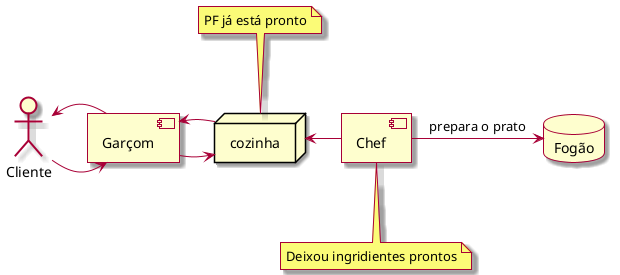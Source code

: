 @startuml

skin rose

component "Garçom" as ga
component "Chef" as chef
actor "Cliente" as actor
node cozinha
database "Fogão" as fogao


actor -> ga
ga -> actor
ga -> cozinha
cozinha -> ga
note top of cozinha: PF já está pronto
cozinha <- chef
chef -> fogao: prepara o prato
note bottom of chef: Deixou ingridientes prontos


@enduml